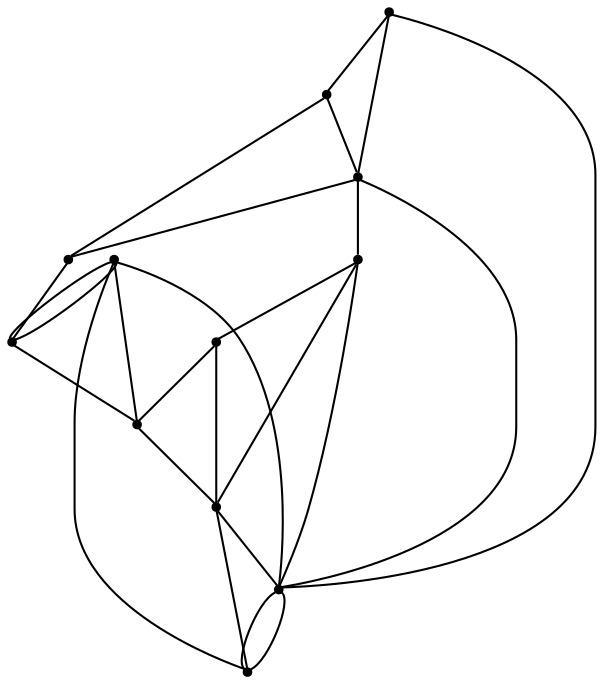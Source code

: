 graph {
  node [shape=point,comment="{\"directed\":false,\"doi\":\"10.1007/978-3-319-27261-0_15\",\"figure\":\"8 (2)\"}"]

  v0 [pos="1363.555818545119,666.3414399287856"]
  v1 [pos="1325.7527903715954,515.1264511083903"]
  v2 [pos="1287.9479181339582,477.325913091916"]
  v3 [pos="1250.1439679283776,439.52051856956047"]
  v4 [pos="1212.3400177227968,326.10789591024286"]
  v5 [pos="1174.5371167261085,288.3076201927769"]
  v6 [pos="1136.7352013498942,552.9328868783243"]
  v7 [pos="1098.926132276689,590.7355073899557"]
  v8 [pos="1061.1231994857917,401.71486969665125"]
  v9 [pos="1023.321347697995,363.91459397918527"]
  v10 [pos="985.5163482835225,628.5409019123113"]
  v11 [pos="947.7103632485756,250.5010492991113"]

  v0 -- v11 [id="-1",pos="1363.555818545119,666.3414399287856 1363.5465346361352,250.5010492991113 1363.5465346361352,250.5010492991113 1363.5465346361352,250.5010492991113 947.7103632485756,250.5010492991113 947.7103632485756,250.5010492991113 947.7103632485756,250.5010492991113"]
  v0 -- v11 [id="-2",pos="1363.555818545119,666.3414399287856 947.7093140396836,666.3288813702055 947.7093140396836,666.3288813702055 947.7093140396836,666.3288813702055 947.7103632485756,250.5010492991113 947.7103632485756,250.5010492991113 947.7103632485756,250.5010492991113"]
  v5 -- v0 [id="-20",pos="1174.5371167261085,288.3076201927769 1363.5546739536007,288.306634584382 1363.5546739536007,288.306634584382 1363.5546739536007,288.306634584382 1363.555818545119,666.3414399287856 1363.555818545119,666.3414399287856 1363.555818545119,666.3414399287856"]
  v5 -- v4 [id="-32",pos="1174.5371167261085,288.3076201927769 1212.3390003081138,288.30657099674363 1212.3390003081138,288.30657099674363 1212.3390003081138,288.30657099674363 1212.3400177227968,326.10789591024286 1212.3400177227968,326.10789591024286 1212.3400177227968,326.10789591024286"]
  v1 -- v0 [id="-63",pos="1325.7527903715954,515.1264511083903 1363.555818545119,666.3414399287856 1363.555818545119,666.3414399287856 1363.555818545119,666.3414399287856"]
  v1 -- v2 [id="-67",pos="1325.7527903715954,515.1264511083903 1287.9479181339582,477.325913091916 1287.9479181339582,477.325913091916 1287.9479181339582,477.325913091916"]
  v1 -- v6 [id="-68",pos="1325.7527903715954,515.1264511083903 1136.7352013498942,552.9328868783243 1136.7352013498942,552.9328868783243 1136.7352013498942,552.9328868783243"]
  v2 -- v6 [id="-80",pos="1287.9479181339582,477.325913091916 1136.7352013498942,552.9328868783243 1136.7352013498942,552.9328868783243 1136.7352013498942,552.9328868783243"]
  v2 -- v3 [id="-82",pos="1287.9479181339582,477.325913091916 1250.1439679283776,439.52051856956047 1250.1439679283776,439.52051856956047 1250.1439679283776,439.52051856956047"]
  v3 -- v4 [id="-88",pos="1250.1439679283776,439.52051856956047 1212.3400177227968,326.10789591024286 1212.3400177227968,326.10789591024286 1212.3400177227968,326.10789591024286"]
  v4 -- v9 [id="-105",pos="1212.3400177227968,326.10789591024286 1023.321347697995,363.91459397918527 1023.321347697995,363.91459397918527 1023.321347697995,363.91459397918527"]
  v4 -- v5 [id="-107",pos="1212.3400177227968,326.10789591024286 1174.5371167261085,288.3076201927769 1174.5371167261085,288.3076201927769 1174.5371167261085,288.3076201927769"]
  v5 -- v9 [id="-111",pos="1174.5371167261085,288.3076201927769 1023.321347697995,363.91459397918527 1023.321347697995,363.91459397918527 1023.321347697995,363.91459397918527"]
  v5 -- v11 [id="-112",pos="1174.5371167261085,288.3076201927769 947.7103632485756,250.5010492991113 947.7103632485756,250.5010492991113 947.7103632485756,250.5010492991113"]
  v6 -- v3 [id="-117",pos="1136.7352013498942,552.9328868783243 1250.1439679283776,439.52051856956047 1250.1439679283776,439.52051856956047 1250.1439679283776,439.52051856956047"]
  v6 -- v0 [id="-122",pos="1136.7352013498942,552.9328868783243 1363.555818545119,666.3414399287856 1363.555818545119,666.3414399287856 1363.555818545119,666.3414399287856"]
  v6 -- v7 [id="-130",pos="1136.7352013498942,552.9328868783243 1098.926132276689,590.7355073899557 1098.926132276689,590.7355073899557 1098.926132276689,590.7355073899557"]
  v7 -- v0 [id="-133",pos="1098.926132276689,590.7355073899557 1363.555818545119,666.3414399287856 1363.555818545119,666.3414399287856 1363.555818545119,666.3414399287856"]
  v10 -- v11 [id="-136",pos="985.5163482835225,628.5409019123113 947.7103632485756,250.5010492991113 947.7103632485756,250.5010492991113 947.7103632485756,250.5010492991113"]
  v7 -- v8 [id="-137",pos="1098.926132276689,590.7355073899557 1061.1231994857917,401.71486969665125 1061.1231994857917,401.71486969665125 1061.1231994857917,401.71486969665125"]
  v7 -- v10 [id="-138",pos="1098.926132276689,590.7355073899557 985.5163482835225,628.5409019123113 985.5163482835225,628.5409019123113 985.5163482835225,628.5409019123113"]
  v8 -- v10 [id="-148",pos="1061.1231994857917,401.71486969665125 985.5163482835225,628.5409019123113 985.5163482835225,628.5409019123113 985.5163482835225,628.5409019123113"]
  v8 -- v9 [id="-149",pos="1061.1231994857917,401.71486969665125 1023.321347697995,363.91459397918527 1023.321347697995,363.91459397918527 1023.321347697995,363.91459397918527"]
  v9 -- v10 [id="-164",pos="1023.321347697995,363.91459397918527 985.5163482835225,628.5409019123113 985.5163482835225,628.5409019123113 985.5163482835225,628.5409019123113"]
  v10 -- v0 [id="-167",pos="985.5163482835225,628.5409019123113 1363.555818545119,666.3414399287856 1363.555818545119,666.3414399287856 1363.555818545119,666.3414399287856"]
}